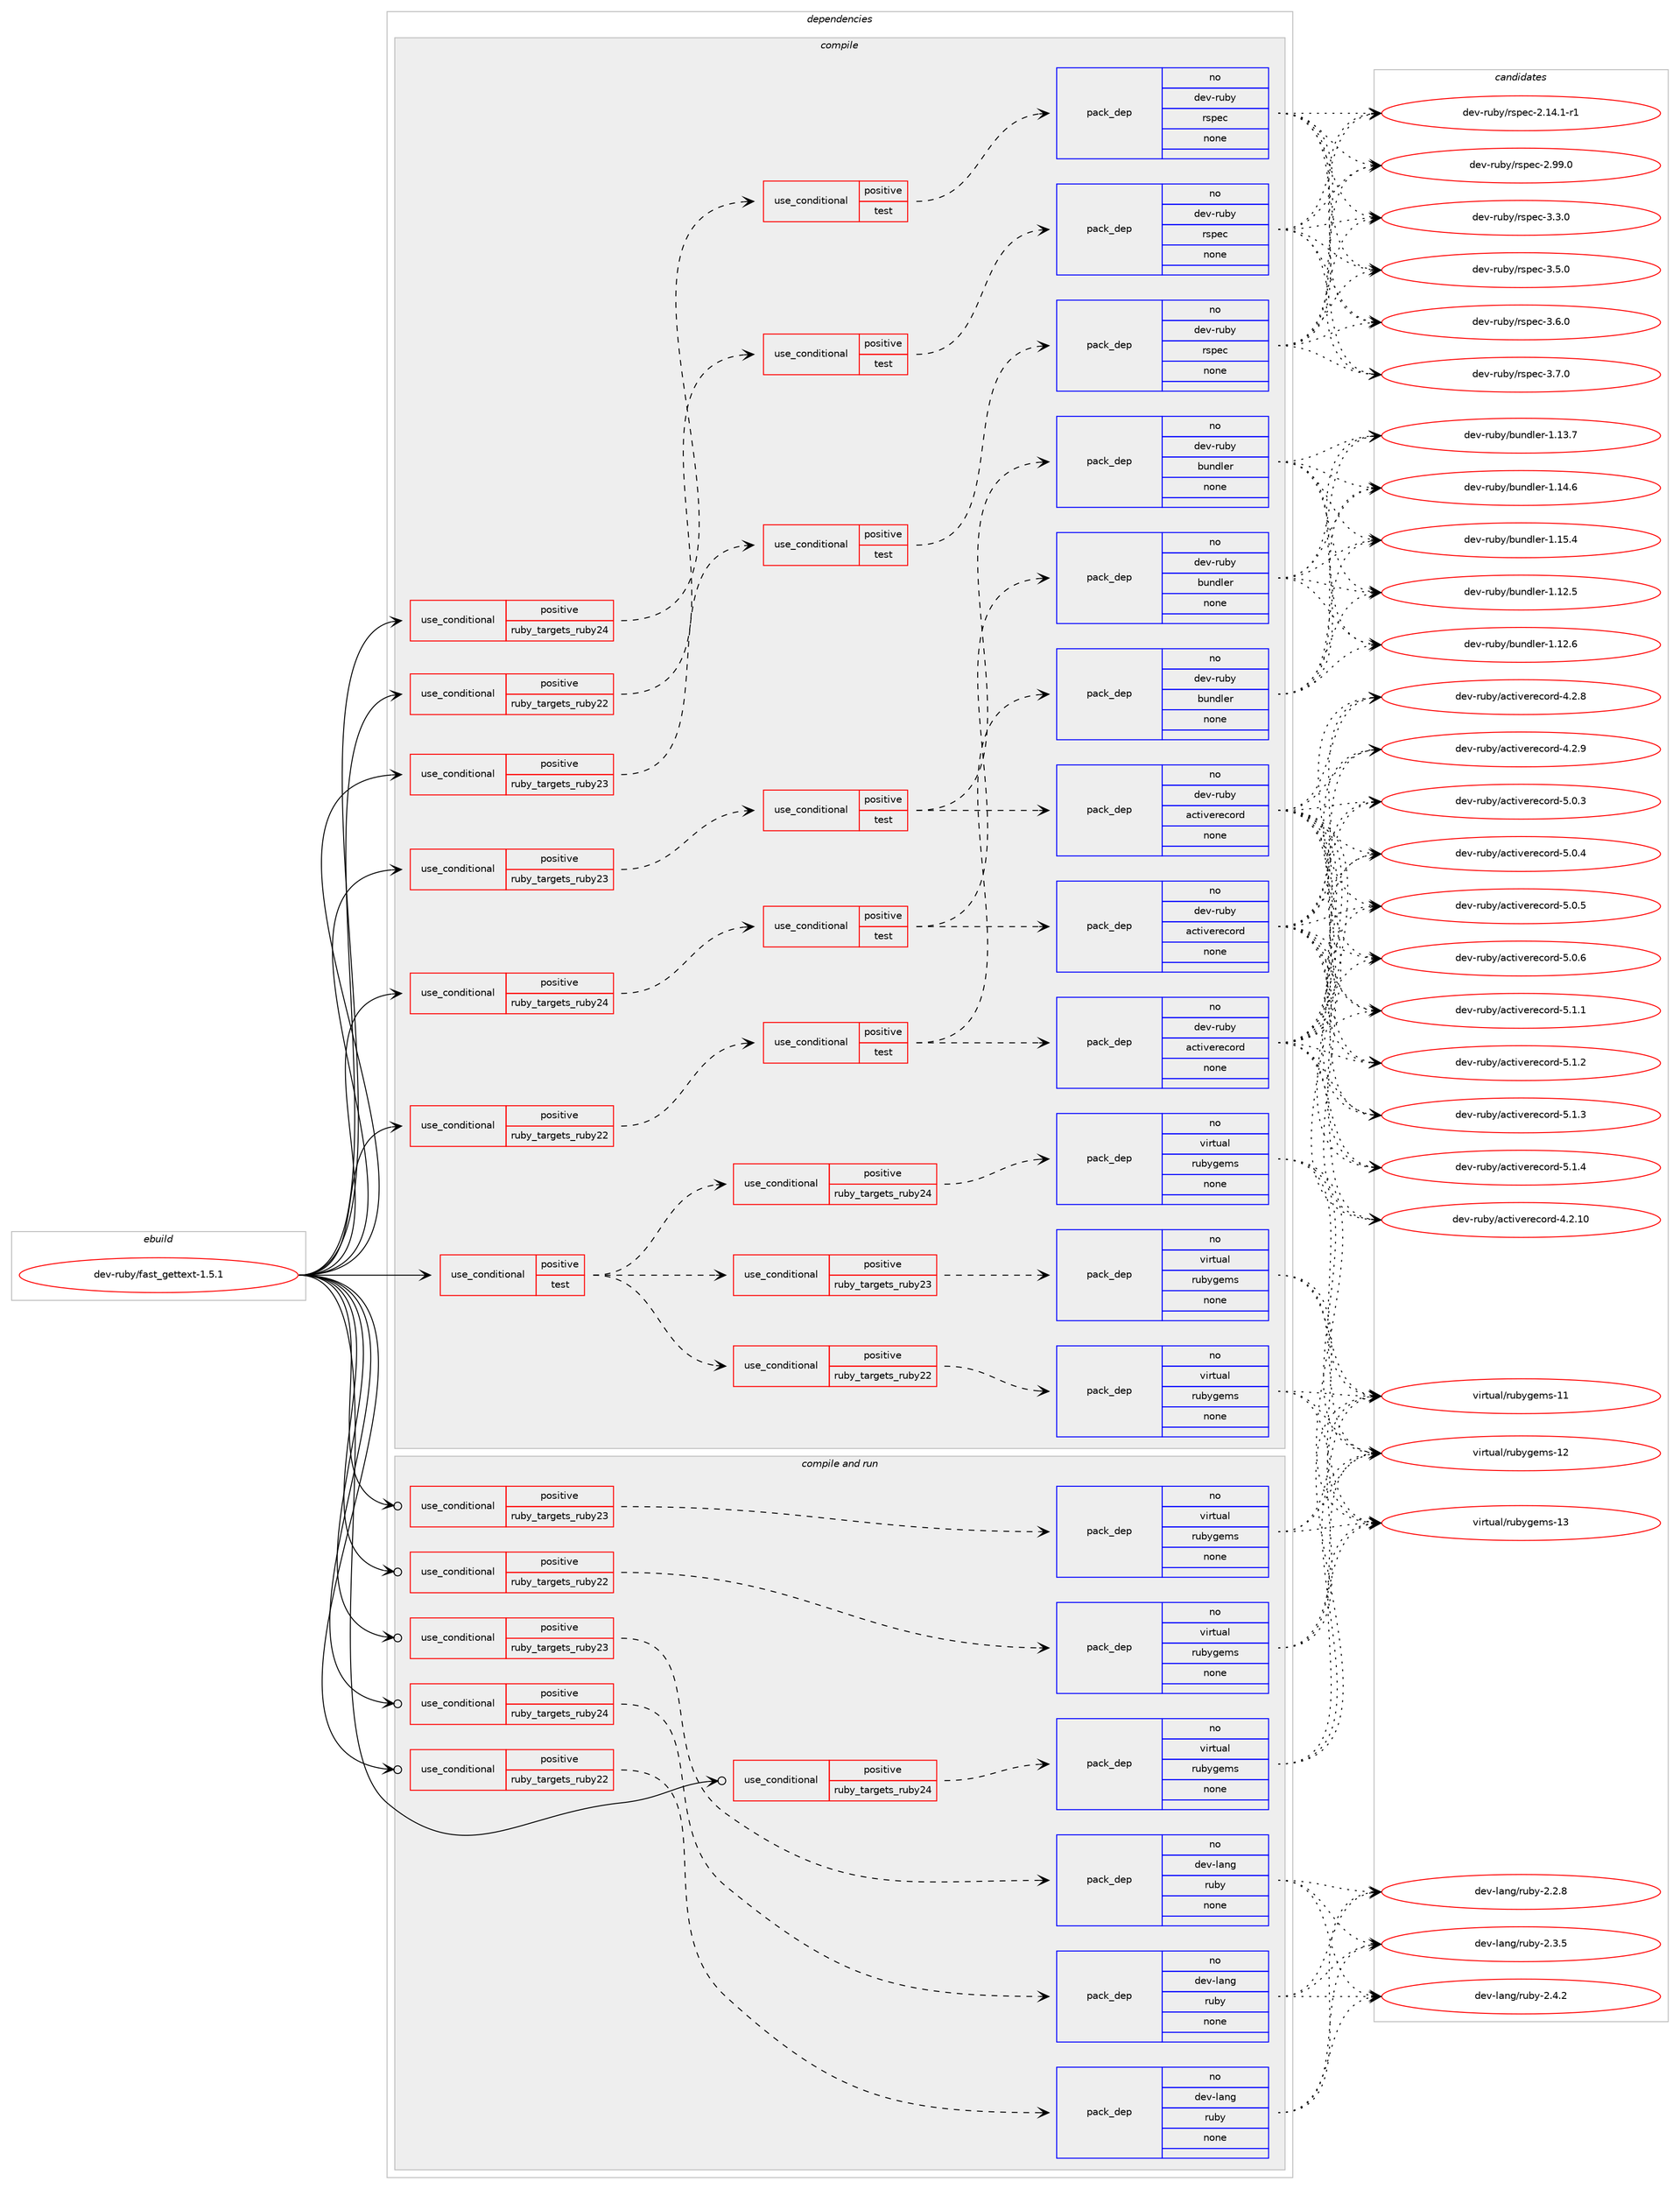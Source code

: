 digraph prolog {

# *************
# Graph options
# *************

newrank=true;
concentrate=true;
compound=true;
graph [rankdir=LR,fontname=Helvetica,fontsize=10,ranksep=1.5];#, ranksep=2.5, nodesep=0.2];
edge  [arrowhead=vee];
node  [fontname=Helvetica,fontsize=10];

# **********
# The ebuild
# **********

subgraph cluster_leftcol {
color=gray;
rank=same;
label=<<i>ebuild</i>>;
id [label="dev-ruby/fast_gettext-1.5.1", color=red, width=4, href="../dev-ruby/fast_gettext-1.5.1.svg"];
}

# ****************
# The dependencies
# ****************

subgraph cluster_midcol {
color=gray;
label=<<i>dependencies</i>>;
subgraph cluster_compile {
fillcolor="#eeeeee";
style=filled;
label=<<i>compile</i>>;
subgraph cond57090 {
dependency238818 [label=<<TABLE BORDER="0" CELLBORDER="1" CELLSPACING="0" CELLPADDING="4"><TR><TD ROWSPAN="3" CELLPADDING="10">use_conditional</TD></TR><TR><TD>positive</TD></TR><TR><TD>ruby_targets_ruby22</TD></TR></TABLE>>, shape=none, color=red];
subgraph cond57091 {
dependency238819 [label=<<TABLE BORDER="0" CELLBORDER="1" CELLSPACING="0" CELLPADDING="4"><TR><TD ROWSPAN="3" CELLPADDING="10">use_conditional</TD></TR><TR><TD>positive</TD></TR><TR><TD>test</TD></TR></TABLE>>, shape=none, color=red];
subgraph pack177651 {
dependency238820 [label=<<TABLE BORDER="0" CELLBORDER="1" CELLSPACING="0" CELLPADDING="4" WIDTH="220"><TR><TD ROWSPAN="6" CELLPADDING="30">pack_dep</TD></TR><TR><TD WIDTH="110">no</TD></TR><TR><TD>dev-ruby</TD></TR><TR><TD>activerecord</TD></TR><TR><TD>none</TD></TR><TR><TD></TD></TR></TABLE>>, shape=none, color=blue];
}
dependency238819:e -> dependency238820:w [weight=20,style="dashed",arrowhead="vee"];
subgraph pack177652 {
dependency238821 [label=<<TABLE BORDER="0" CELLBORDER="1" CELLSPACING="0" CELLPADDING="4" WIDTH="220"><TR><TD ROWSPAN="6" CELLPADDING="30">pack_dep</TD></TR><TR><TD WIDTH="110">no</TD></TR><TR><TD>dev-ruby</TD></TR><TR><TD>bundler</TD></TR><TR><TD>none</TD></TR><TR><TD></TD></TR></TABLE>>, shape=none, color=blue];
}
dependency238819:e -> dependency238821:w [weight=20,style="dashed",arrowhead="vee"];
}
dependency238818:e -> dependency238819:w [weight=20,style="dashed",arrowhead="vee"];
}
id:e -> dependency238818:w [weight=20,style="solid",arrowhead="vee"];
subgraph cond57092 {
dependency238822 [label=<<TABLE BORDER="0" CELLBORDER="1" CELLSPACING="0" CELLPADDING="4"><TR><TD ROWSPAN="3" CELLPADDING="10">use_conditional</TD></TR><TR><TD>positive</TD></TR><TR><TD>ruby_targets_ruby22</TD></TR></TABLE>>, shape=none, color=red];
subgraph cond57093 {
dependency238823 [label=<<TABLE BORDER="0" CELLBORDER="1" CELLSPACING="0" CELLPADDING="4"><TR><TD ROWSPAN="3" CELLPADDING="10">use_conditional</TD></TR><TR><TD>positive</TD></TR><TR><TD>test</TD></TR></TABLE>>, shape=none, color=red];
subgraph pack177653 {
dependency238824 [label=<<TABLE BORDER="0" CELLBORDER="1" CELLSPACING="0" CELLPADDING="4" WIDTH="220"><TR><TD ROWSPAN="6" CELLPADDING="30">pack_dep</TD></TR><TR><TD WIDTH="110">no</TD></TR><TR><TD>dev-ruby</TD></TR><TR><TD>rspec</TD></TR><TR><TD>none</TD></TR><TR><TD></TD></TR></TABLE>>, shape=none, color=blue];
}
dependency238823:e -> dependency238824:w [weight=20,style="dashed",arrowhead="vee"];
}
dependency238822:e -> dependency238823:w [weight=20,style="dashed",arrowhead="vee"];
}
id:e -> dependency238822:w [weight=20,style="solid",arrowhead="vee"];
subgraph cond57094 {
dependency238825 [label=<<TABLE BORDER="0" CELLBORDER="1" CELLSPACING="0" CELLPADDING="4"><TR><TD ROWSPAN="3" CELLPADDING="10">use_conditional</TD></TR><TR><TD>positive</TD></TR><TR><TD>ruby_targets_ruby23</TD></TR></TABLE>>, shape=none, color=red];
subgraph cond57095 {
dependency238826 [label=<<TABLE BORDER="0" CELLBORDER="1" CELLSPACING="0" CELLPADDING="4"><TR><TD ROWSPAN="3" CELLPADDING="10">use_conditional</TD></TR><TR><TD>positive</TD></TR><TR><TD>test</TD></TR></TABLE>>, shape=none, color=red];
subgraph pack177654 {
dependency238827 [label=<<TABLE BORDER="0" CELLBORDER="1" CELLSPACING="0" CELLPADDING="4" WIDTH="220"><TR><TD ROWSPAN="6" CELLPADDING="30">pack_dep</TD></TR><TR><TD WIDTH="110">no</TD></TR><TR><TD>dev-ruby</TD></TR><TR><TD>activerecord</TD></TR><TR><TD>none</TD></TR><TR><TD></TD></TR></TABLE>>, shape=none, color=blue];
}
dependency238826:e -> dependency238827:w [weight=20,style="dashed",arrowhead="vee"];
subgraph pack177655 {
dependency238828 [label=<<TABLE BORDER="0" CELLBORDER="1" CELLSPACING="0" CELLPADDING="4" WIDTH="220"><TR><TD ROWSPAN="6" CELLPADDING="30">pack_dep</TD></TR><TR><TD WIDTH="110">no</TD></TR><TR><TD>dev-ruby</TD></TR><TR><TD>bundler</TD></TR><TR><TD>none</TD></TR><TR><TD></TD></TR></TABLE>>, shape=none, color=blue];
}
dependency238826:e -> dependency238828:w [weight=20,style="dashed",arrowhead="vee"];
}
dependency238825:e -> dependency238826:w [weight=20,style="dashed",arrowhead="vee"];
}
id:e -> dependency238825:w [weight=20,style="solid",arrowhead="vee"];
subgraph cond57096 {
dependency238829 [label=<<TABLE BORDER="0" CELLBORDER="1" CELLSPACING="0" CELLPADDING="4"><TR><TD ROWSPAN="3" CELLPADDING="10">use_conditional</TD></TR><TR><TD>positive</TD></TR><TR><TD>ruby_targets_ruby23</TD></TR></TABLE>>, shape=none, color=red];
subgraph cond57097 {
dependency238830 [label=<<TABLE BORDER="0" CELLBORDER="1" CELLSPACING="0" CELLPADDING="4"><TR><TD ROWSPAN="3" CELLPADDING="10">use_conditional</TD></TR><TR><TD>positive</TD></TR><TR><TD>test</TD></TR></TABLE>>, shape=none, color=red];
subgraph pack177656 {
dependency238831 [label=<<TABLE BORDER="0" CELLBORDER="1" CELLSPACING="0" CELLPADDING="4" WIDTH="220"><TR><TD ROWSPAN="6" CELLPADDING="30">pack_dep</TD></TR><TR><TD WIDTH="110">no</TD></TR><TR><TD>dev-ruby</TD></TR><TR><TD>rspec</TD></TR><TR><TD>none</TD></TR><TR><TD></TD></TR></TABLE>>, shape=none, color=blue];
}
dependency238830:e -> dependency238831:w [weight=20,style="dashed",arrowhead="vee"];
}
dependency238829:e -> dependency238830:w [weight=20,style="dashed",arrowhead="vee"];
}
id:e -> dependency238829:w [weight=20,style="solid",arrowhead="vee"];
subgraph cond57098 {
dependency238832 [label=<<TABLE BORDER="0" CELLBORDER="1" CELLSPACING="0" CELLPADDING="4"><TR><TD ROWSPAN="3" CELLPADDING="10">use_conditional</TD></TR><TR><TD>positive</TD></TR><TR><TD>ruby_targets_ruby24</TD></TR></TABLE>>, shape=none, color=red];
subgraph cond57099 {
dependency238833 [label=<<TABLE BORDER="0" CELLBORDER="1" CELLSPACING="0" CELLPADDING="4"><TR><TD ROWSPAN="3" CELLPADDING="10">use_conditional</TD></TR><TR><TD>positive</TD></TR><TR><TD>test</TD></TR></TABLE>>, shape=none, color=red];
subgraph pack177657 {
dependency238834 [label=<<TABLE BORDER="0" CELLBORDER="1" CELLSPACING="0" CELLPADDING="4" WIDTH="220"><TR><TD ROWSPAN="6" CELLPADDING="30">pack_dep</TD></TR><TR><TD WIDTH="110">no</TD></TR><TR><TD>dev-ruby</TD></TR><TR><TD>activerecord</TD></TR><TR><TD>none</TD></TR><TR><TD></TD></TR></TABLE>>, shape=none, color=blue];
}
dependency238833:e -> dependency238834:w [weight=20,style="dashed",arrowhead="vee"];
subgraph pack177658 {
dependency238835 [label=<<TABLE BORDER="0" CELLBORDER="1" CELLSPACING="0" CELLPADDING="4" WIDTH="220"><TR><TD ROWSPAN="6" CELLPADDING="30">pack_dep</TD></TR><TR><TD WIDTH="110">no</TD></TR><TR><TD>dev-ruby</TD></TR><TR><TD>bundler</TD></TR><TR><TD>none</TD></TR><TR><TD></TD></TR></TABLE>>, shape=none, color=blue];
}
dependency238833:e -> dependency238835:w [weight=20,style="dashed",arrowhead="vee"];
}
dependency238832:e -> dependency238833:w [weight=20,style="dashed",arrowhead="vee"];
}
id:e -> dependency238832:w [weight=20,style="solid",arrowhead="vee"];
subgraph cond57100 {
dependency238836 [label=<<TABLE BORDER="0" CELLBORDER="1" CELLSPACING="0" CELLPADDING="4"><TR><TD ROWSPAN="3" CELLPADDING="10">use_conditional</TD></TR><TR><TD>positive</TD></TR><TR><TD>ruby_targets_ruby24</TD></TR></TABLE>>, shape=none, color=red];
subgraph cond57101 {
dependency238837 [label=<<TABLE BORDER="0" CELLBORDER="1" CELLSPACING="0" CELLPADDING="4"><TR><TD ROWSPAN="3" CELLPADDING="10">use_conditional</TD></TR><TR><TD>positive</TD></TR><TR><TD>test</TD></TR></TABLE>>, shape=none, color=red];
subgraph pack177659 {
dependency238838 [label=<<TABLE BORDER="0" CELLBORDER="1" CELLSPACING="0" CELLPADDING="4" WIDTH="220"><TR><TD ROWSPAN="6" CELLPADDING="30">pack_dep</TD></TR><TR><TD WIDTH="110">no</TD></TR><TR><TD>dev-ruby</TD></TR><TR><TD>rspec</TD></TR><TR><TD>none</TD></TR><TR><TD></TD></TR></TABLE>>, shape=none, color=blue];
}
dependency238837:e -> dependency238838:w [weight=20,style="dashed",arrowhead="vee"];
}
dependency238836:e -> dependency238837:w [weight=20,style="dashed",arrowhead="vee"];
}
id:e -> dependency238836:w [weight=20,style="solid",arrowhead="vee"];
subgraph cond57102 {
dependency238839 [label=<<TABLE BORDER="0" CELLBORDER="1" CELLSPACING="0" CELLPADDING="4"><TR><TD ROWSPAN="3" CELLPADDING="10">use_conditional</TD></TR><TR><TD>positive</TD></TR><TR><TD>test</TD></TR></TABLE>>, shape=none, color=red];
subgraph cond57103 {
dependency238840 [label=<<TABLE BORDER="0" CELLBORDER="1" CELLSPACING="0" CELLPADDING="4"><TR><TD ROWSPAN="3" CELLPADDING="10">use_conditional</TD></TR><TR><TD>positive</TD></TR><TR><TD>ruby_targets_ruby22</TD></TR></TABLE>>, shape=none, color=red];
subgraph pack177660 {
dependency238841 [label=<<TABLE BORDER="0" CELLBORDER="1" CELLSPACING="0" CELLPADDING="4" WIDTH="220"><TR><TD ROWSPAN="6" CELLPADDING="30">pack_dep</TD></TR><TR><TD WIDTH="110">no</TD></TR><TR><TD>virtual</TD></TR><TR><TD>rubygems</TD></TR><TR><TD>none</TD></TR><TR><TD></TD></TR></TABLE>>, shape=none, color=blue];
}
dependency238840:e -> dependency238841:w [weight=20,style="dashed",arrowhead="vee"];
}
dependency238839:e -> dependency238840:w [weight=20,style="dashed",arrowhead="vee"];
subgraph cond57104 {
dependency238842 [label=<<TABLE BORDER="0" CELLBORDER="1" CELLSPACING="0" CELLPADDING="4"><TR><TD ROWSPAN="3" CELLPADDING="10">use_conditional</TD></TR><TR><TD>positive</TD></TR><TR><TD>ruby_targets_ruby23</TD></TR></TABLE>>, shape=none, color=red];
subgraph pack177661 {
dependency238843 [label=<<TABLE BORDER="0" CELLBORDER="1" CELLSPACING="0" CELLPADDING="4" WIDTH="220"><TR><TD ROWSPAN="6" CELLPADDING="30">pack_dep</TD></TR><TR><TD WIDTH="110">no</TD></TR><TR><TD>virtual</TD></TR><TR><TD>rubygems</TD></TR><TR><TD>none</TD></TR><TR><TD></TD></TR></TABLE>>, shape=none, color=blue];
}
dependency238842:e -> dependency238843:w [weight=20,style="dashed",arrowhead="vee"];
}
dependency238839:e -> dependency238842:w [weight=20,style="dashed",arrowhead="vee"];
subgraph cond57105 {
dependency238844 [label=<<TABLE BORDER="0" CELLBORDER="1" CELLSPACING="0" CELLPADDING="4"><TR><TD ROWSPAN="3" CELLPADDING="10">use_conditional</TD></TR><TR><TD>positive</TD></TR><TR><TD>ruby_targets_ruby24</TD></TR></TABLE>>, shape=none, color=red];
subgraph pack177662 {
dependency238845 [label=<<TABLE BORDER="0" CELLBORDER="1" CELLSPACING="0" CELLPADDING="4" WIDTH="220"><TR><TD ROWSPAN="6" CELLPADDING="30">pack_dep</TD></TR><TR><TD WIDTH="110">no</TD></TR><TR><TD>virtual</TD></TR><TR><TD>rubygems</TD></TR><TR><TD>none</TD></TR><TR><TD></TD></TR></TABLE>>, shape=none, color=blue];
}
dependency238844:e -> dependency238845:w [weight=20,style="dashed",arrowhead="vee"];
}
dependency238839:e -> dependency238844:w [weight=20,style="dashed",arrowhead="vee"];
}
id:e -> dependency238839:w [weight=20,style="solid",arrowhead="vee"];
}
subgraph cluster_compileandrun {
fillcolor="#eeeeee";
style=filled;
label=<<i>compile and run</i>>;
subgraph cond57106 {
dependency238846 [label=<<TABLE BORDER="0" CELLBORDER="1" CELLSPACING="0" CELLPADDING="4"><TR><TD ROWSPAN="3" CELLPADDING="10">use_conditional</TD></TR><TR><TD>positive</TD></TR><TR><TD>ruby_targets_ruby22</TD></TR></TABLE>>, shape=none, color=red];
subgraph pack177663 {
dependency238847 [label=<<TABLE BORDER="0" CELLBORDER="1" CELLSPACING="0" CELLPADDING="4" WIDTH="220"><TR><TD ROWSPAN="6" CELLPADDING="30">pack_dep</TD></TR><TR><TD WIDTH="110">no</TD></TR><TR><TD>dev-lang</TD></TR><TR><TD>ruby</TD></TR><TR><TD>none</TD></TR><TR><TD></TD></TR></TABLE>>, shape=none, color=blue];
}
dependency238846:e -> dependency238847:w [weight=20,style="dashed",arrowhead="vee"];
}
id:e -> dependency238846:w [weight=20,style="solid",arrowhead="odotvee"];
subgraph cond57107 {
dependency238848 [label=<<TABLE BORDER="0" CELLBORDER="1" CELLSPACING="0" CELLPADDING="4"><TR><TD ROWSPAN="3" CELLPADDING="10">use_conditional</TD></TR><TR><TD>positive</TD></TR><TR><TD>ruby_targets_ruby22</TD></TR></TABLE>>, shape=none, color=red];
subgraph pack177664 {
dependency238849 [label=<<TABLE BORDER="0" CELLBORDER="1" CELLSPACING="0" CELLPADDING="4" WIDTH="220"><TR><TD ROWSPAN="6" CELLPADDING="30">pack_dep</TD></TR><TR><TD WIDTH="110">no</TD></TR><TR><TD>virtual</TD></TR><TR><TD>rubygems</TD></TR><TR><TD>none</TD></TR><TR><TD></TD></TR></TABLE>>, shape=none, color=blue];
}
dependency238848:e -> dependency238849:w [weight=20,style="dashed",arrowhead="vee"];
}
id:e -> dependency238848:w [weight=20,style="solid",arrowhead="odotvee"];
subgraph cond57108 {
dependency238850 [label=<<TABLE BORDER="0" CELLBORDER="1" CELLSPACING="0" CELLPADDING="4"><TR><TD ROWSPAN="3" CELLPADDING="10">use_conditional</TD></TR><TR><TD>positive</TD></TR><TR><TD>ruby_targets_ruby23</TD></TR></TABLE>>, shape=none, color=red];
subgraph pack177665 {
dependency238851 [label=<<TABLE BORDER="0" CELLBORDER="1" CELLSPACING="0" CELLPADDING="4" WIDTH="220"><TR><TD ROWSPAN="6" CELLPADDING="30">pack_dep</TD></TR><TR><TD WIDTH="110">no</TD></TR><TR><TD>dev-lang</TD></TR><TR><TD>ruby</TD></TR><TR><TD>none</TD></TR><TR><TD></TD></TR></TABLE>>, shape=none, color=blue];
}
dependency238850:e -> dependency238851:w [weight=20,style="dashed",arrowhead="vee"];
}
id:e -> dependency238850:w [weight=20,style="solid",arrowhead="odotvee"];
subgraph cond57109 {
dependency238852 [label=<<TABLE BORDER="0" CELLBORDER="1" CELLSPACING="0" CELLPADDING="4"><TR><TD ROWSPAN="3" CELLPADDING="10">use_conditional</TD></TR><TR><TD>positive</TD></TR><TR><TD>ruby_targets_ruby23</TD></TR></TABLE>>, shape=none, color=red];
subgraph pack177666 {
dependency238853 [label=<<TABLE BORDER="0" CELLBORDER="1" CELLSPACING="0" CELLPADDING="4" WIDTH="220"><TR><TD ROWSPAN="6" CELLPADDING="30">pack_dep</TD></TR><TR><TD WIDTH="110">no</TD></TR><TR><TD>virtual</TD></TR><TR><TD>rubygems</TD></TR><TR><TD>none</TD></TR><TR><TD></TD></TR></TABLE>>, shape=none, color=blue];
}
dependency238852:e -> dependency238853:w [weight=20,style="dashed",arrowhead="vee"];
}
id:e -> dependency238852:w [weight=20,style="solid",arrowhead="odotvee"];
subgraph cond57110 {
dependency238854 [label=<<TABLE BORDER="0" CELLBORDER="1" CELLSPACING="0" CELLPADDING="4"><TR><TD ROWSPAN="3" CELLPADDING="10">use_conditional</TD></TR><TR><TD>positive</TD></TR><TR><TD>ruby_targets_ruby24</TD></TR></TABLE>>, shape=none, color=red];
subgraph pack177667 {
dependency238855 [label=<<TABLE BORDER="0" CELLBORDER="1" CELLSPACING="0" CELLPADDING="4" WIDTH="220"><TR><TD ROWSPAN="6" CELLPADDING="30">pack_dep</TD></TR><TR><TD WIDTH="110">no</TD></TR><TR><TD>dev-lang</TD></TR><TR><TD>ruby</TD></TR><TR><TD>none</TD></TR><TR><TD></TD></TR></TABLE>>, shape=none, color=blue];
}
dependency238854:e -> dependency238855:w [weight=20,style="dashed",arrowhead="vee"];
}
id:e -> dependency238854:w [weight=20,style="solid",arrowhead="odotvee"];
subgraph cond57111 {
dependency238856 [label=<<TABLE BORDER="0" CELLBORDER="1" CELLSPACING="0" CELLPADDING="4"><TR><TD ROWSPAN="3" CELLPADDING="10">use_conditional</TD></TR><TR><TD>positive</TD></TR><TR><TD>ruby_targets_ruby24</TD></TR></TABLE>>, shape=none, color=red];
subgraph pack177668 {
dependency238857 [label=<<TABLE BORDER="0" CELLBORDER="1" CELLSPACING="0" CELLPADDING="4" WIDTH="220"><TR><TD ROWSPAN="6" CELLPADDING="30">pack_dep</TD></TR><TR><TD WIDTH="110">no</TD></TR><TR><TD>virtual</TD></TR><TR><TD>rubygems</TD></TR><TR><TD>none</TD></TR><TR><TD></TD></TR></TABLE>>, shape=none, color=blue];
}
dependency238856:e -> dependency238857:w [weight=20,style="dashed",arrowhead="vee"];
}
id:e -> dependency238856:w [weight=20,style="solid",arrowhead="odotvee"];
}
subgraph cluster_run {
fillcolor="#eeeeee";
style=filled;
label=<<i>run</i>>;
}
}

# **************
# The candidates
# **************

subgraph cluster_choices {
rank=same;
color=gray;
label=<<i>candidates</i>>;

subgraph choice177651 {
color=black;
nodesep=1;
choice10010111845114117981214797991161051181011141019911111410045524650464948 [label="dev-ruby/activerecord-4.2.10", color=red, width=4,href="../dev-ruby/activerecord-4.2.10.svg"];
choice100101118451141179812147979911610511810111410199111114100455246504656 [label="dev-ruby/activerecord-4.2.8", color=red, width=4,href="../dev-ruby/activerecord-4.2.8.svg"];
choice100101118451141179812147979911610511810111410199111114100455246504657 [label="dev-ruby/activerecord-4.2.9", color=red, width=4,href="../dev-ruby/activerecord-4.2.9.svg"];
choice100101118451141179812147979911610511810111410199111114100455346484651 [label="dev-ruby/activerecord-5.0.3", color=red, width=4,href="../dev-ruby/activerecord-5.0.3.svg"];
choice100101118451141179812147979911610511810111410199111114100455346484652 [label="dev-ruby/activerecord-5.0.4", color=red, width=4,href="../dev-ruby/activerecord-5.0.4.svg"];
choice100101118451141179812147979911610511810111410199111114100455346484653 [label="dev-ruby/activerecord-5.0.5", color=red, width=4,href="../dev-ruby/activerecord-5.0.5.svg"];
choice100101118451141179812147979911610511810111410199111114100455346484654 [label="dev-ruby/activerecord-5.0.6", color=red, width=4,href="../dev-ruby/activerecord-5.0.6.svg"];
choice100101118451141179812147979911610511810111410199111114100455346494649 [label="dev-ruby/activerecord-5.1.1", color=red, width=4,href="../dev-ruby/activerecord-5.1.1.svg"];
choice100101118451141179812147979911610511810111410199111114100455346494650 [label="dev-ruby/activerecord-5.1.2", color=red, width=4,href="../dev-ruby/activerecord-5.1.2.svg"];
choice100101118451141179812147979911610511810111410199111114100455346494651 [label="dev-ruby/activerecord-5.1.3", color=red, width=4,href="../dev-ruby/activerecord-5.1.3.svg"];
choice100101118451141179812147979911610511810111410199111114100455346494652 [label="dev-ruby/activerecord-5.1.4", color=red, width=4,href="../dev-ruby/activerecord-5.1.4.svg"];
dependency238820:e -> choice10010111845114117981214797991161051181011141019911111410045524650464948:w [style=dotted,weight="100"];
dependency238820:e -> choice100101118451141179812147979911610511810111410199111114100455246504656:w [style=dotted,weight="100"];
dependency238820:e -> choice100101118451141179812147979911610511810111410199111114100455246504657:w [style=dotted,weight="100"];
dependency238820:e -> choice100101118451141179812147979911610511810111410199111114100455346484651:w [style=dotted,weight="100"];
dependency238820:e -> choice100101118451141179812147979911610511810111410199111114100455346484652:w [style=dotted,weight="100"];
dependency238820:e -> choice100101118451141179812147979911610511810111410199111114100455346484653:w [style=dotted,weight="100"];
dependency238820:e -> choice100101118451141179812147979911610511810111410199111114100455346484654:w [style=dotted,weight="100"];
dependency238820:e -> choice100101118451141179812147979911610511810111410199111114100455346494649:w [style=dotted,weight="100"];
dependency238820:e -> choice100101118451141179812147979911610511810111410199111114100455346494650:w [style=dotted,weight="100"];
dependency238820:e -> choice100101118451141179812147979911610511810111410199111114100455346494651:w [style=dotted,weight="100"];
dependency238820:e -> choice100101118451141179812147979911610511810111410199111114100455346494652:w [style=dotted,weight="100"];
}
subgraph choice177652 {
color=black;
nodesep=1;
choice1001011184511411798121479811711010010810111445494649504653 [label="dev-ruby/bundler-1.12.5", color=red, width=4,href="../dev-ruby/bundler-1.12.5.svg"];
choice1001011184511411798121479811711010010810111445494649504654 [label="dev-ruby/bundler-1.12.6", color=red, width=4,href="../dev-ruby/bundler-1.12.6.svg"];
choice1001011184511411798121479811711010010810111445494649514655 [label="dev-ruby/bundler-1.13.7", color=red, width=4,href="../dev-ruby/bundler-1.13.7.svg"];
choice1001011184511411798121479811711010010810111445494649524654 [label="dev-ruby/bundler-1.14.6", color=red, width=4,href="../dev-ruby/bundler-1.14.6.svg"];
choice1001011184511411798121479811711010010810111445494649534652 [label="dev-ruby/bundler-1.15.4", color=red, width=4,href="../dev-ruby/bundler-1.15.4.svg"];
dependency238821:e -> choice1001011184511411798121479811711010010810111445494649504653:w [style=dotted,weight="100"];
dependency238821:e -> choice1001011184511411798121479811711010010810111445494649504654:w [style=dotted,weight="100"];
dependency238821:e -> choice1001011184511411798121479811711010010810111445494649514655:w [style=dotted,weight="100"];
dependency238821:e -> choice1001011184511411798121479811711010010810111445494649524654:w [style=dotted,weight="100"];
dependency238821:e -> choice1001011184511411798121479811711010010810111445494649534652:w [style=dotted,weight="100"];
}
subgraph choice177653 {
color=black;
nodesep=1;
choice10010111845114117981214711411511210199455046495246494511449 [label="dev-ruby/rspec-2.14.1-r1", color=red, width=4,href="../dev-ruby/rspec-2.14.1-r1.svg"];
choice1001011184511411798121471141151121019945504657574648 [label="dev-ruby/rspec-2.99.0", color=red, width=4,href="../dev-ruby/rspec-2.99.0.svg"];
choice10010111845114117981214711411511210199455146514648 [label="dev-ruby/rspec-3.3.0", color=red, width=4,href="../dev-ruby/rspec-3.3.0.svg"];
choice10010111845114117981214711411511210199455146534648 [label="dev-ruby/rspec-3.5.0", color=red, width=4,href="../dev-ruby/rspec-3.5.0.svg"];
choice10010111845114117981214711411511210199455146544648 [label="dev-ruby/rspec-3.6.0", color=red, width=4,href="../dev-ruby/rspec-3.6.0.svg"];
choice10010111845114117981214711411511210199455146554648 [label="dev-ruby/rspec-3.7.0", color=red, width=4,href="../dev-ruby/rspec-3.7.0.svg"];
dependency238824:e -> choice10010111845114117981214711411511210199455046495246494511449:w [style=dotted,weight="100"];
dependency238824:e -> choice1001011184511411798121471141151121019945504657574648:w [style=dotted,weight="100"];
dependency238824:e -> choice10010111845114117981214711411511210199455146514648:w [style=dotted,weight="100"];
dependency238824:e -> choice10010111845114117981214711411511210199455146534648:w [style=dotted,weight="100"];
dependency238824:e -> choice10010111845114117981214711411511210199455146544648:w [style=dotted,weight="100"];
dependency238824:e -> choice10010111845114117981214711411511210199455146554648:w [style=dotted,weight="100"];
}
subgraph choice177654 {
color=black;
nodesep=1;
choice10010111845114117981214797991161051181011141019911111410045524650464948 [label="dev-ruby/activerecord-4.2.10", color=red, width=4,href="../dev-ruby/activerecord-4.2.10.svg"];
choice100101118451141179812147979911610511810111410199111114100455246504656 [label="dev-ruby/activerecord-4.2.8", color=red, width=4,href="../dev-ruby/activerecord-4.2.8.svg"];
choice100101118451141179812147979911610511810111410199111114100455246504657 [label="dev-ruby/activerecord-4.2.9", color=red, width=4,href="../dev-ruby/activerecord-4.2.9.svg"];
choice100101118451141179812147979911610511810111410199111114100455346484651 [label="dev-ruby/activerecord-5.0.3", color=red, width=4,href="../dev-ruby/activerecord-5.0.3.svg"];
choice100101118451141179812147979911610511810111410199111114100455346484652 [label="dev-ruby/activerecord-5.0.4", color=red, width=4,href="../dev-ruby/activerecord-5.0.4.svg"];
choice100101118451141179812147979911610511810111410199111114100455346484653 [label="dev-ruby/activerecord-5.0.5", color=red, width=4,href="../dev-ruby/activerecord-5.0.5.svg"];
choice100101118451141179812147979911610511810111410199111114100455346484654 [label="dev-ruby/activerecord-5.0.6", color=red, width=4,href="../dev-ruby/activerecord-5.0.6.svg"];
choice100101118451141179812147979911610511810111410199111114100455346494649 [label="dev-ruby/activerecord-5.1.1", color=red, width=4,href="../dev-ruby/activerecord-5.1.1.svg"];
choice100101118451141179812147979911610511810111410199111114100455346494650 [label="dev-ruby/activerecord-5.1.2", color=red, width=4,href="../dev-ruby/activerecord-5.1.2.svg"];
choice100101118451141179812147979911610511810111410199111114100455346494651 [label="dev-ruby/activerecord-5.1.3", color=red, width=4,href="../dev-ruby/activerecord-5.1.3.svg"];
choice100101118451141179812147979911610511810111410199111114100455346494652 [label="dev-ruby/activerecord-5.1.4", color=red, width=4,href="../dev-ruby/activerecord-5.1.4.svg"];
dependency238827:e -> choice10010111845114117981214797991161051181011141019911111410045524650464948:w [style=dotted,weight="100"];
dependency238827:e -> choice100101118451141179812147979911610511810111410199111114100455246504656:w [style=dotted,weight="100"];
dependency238827:e -> choice100101118451141179812147979911610511810111410199111114100455246504657:w [style=dotted,weight="100"];
dependency238827:e -> choice100101118451141179812147979911610511810111410199111114100455346484651:w [style=dotted,weight="100"];
dependency238827:e -> choice100101118451141179812147979911610511810111410199111114100455346484652:w [style=dotted,weight="100"];
dependency238827:e -> choice100101118451141179812147979911610511810111410199111114100455346484653:w [style=dotted,weight="100"];
dependency238827:e -> choice100101118451141179812147979911610511810111410199111114100455346484654:w [style=dotted,weight="100"];
dependency238827:e -> choice100101118451141179812147979911610511810111410199111114100455346494649:w [style=dotted,weight="100"];
dependency238827:e -> choice100101118451141179812147979911610511810111410199111114100455346494650:w [style=dotted,weight="100"];
dependency238827:e -> choice100101118451141179812147979911610511810111410199111114100455346494651:w [style=dotted,weight="100"];
dependency238827:e -> choice100101118451141179812147979911610511810111410199111114100455346494652:w [style=dotted,weight="100"];
}
subgraph choice177655 {
color=black;
nodesep=1;
choice1001011184511411798121479811711010010810111445494649504653 [label="dev-ruby/bundler-1.12.5", color=red, width=4,href="../dev-ruby/bundler-1.12.5.svg"];
choice1001011184511411798121479811711010010810111445494649504654 [label="dev-ruby/bundler-1.12.6", color=red, width=4,href="../dev-ruby/bundler-1.12.6.svg"];
choice1001011184511411798121479811711010010810111445494649514655 [label="dev-ruby/bundler-1.13.7", color=red, width=4,href="../dev-ruby/bundler-1.13.7.svg"];
choice1001011184511411798121479811711010010810111445494649524654 [label="dev-ruby/bundler-1.14.6", color=red, width=4,href="../dev-ruby/bundler-1.14.6.svg"];
choice1001011184511411798121479811711010010810111445494649534652 [label="dev-ruby/bundler-1.15.4", color=red, width=4,href="../dev-ruby/bundler-1.15.4.svg"];
dependency238828:e -> choice1001011184511411798121479811711010010810111445494649504653:w [style=dotted,weight="100"];
dependency238828:e -> choice1001011184511411798121479811711010010810111445494649504654:w [style=dotted,weight="100"];
dependency238828:e -> choice1001011184511411798121479811711010010810111445494649514655:w [style=dotted,weight="100"];
dependency238828:e -> choice1001011184511411798121479811711010010810111445494649524654:w [style=dotted,weight="100"];
dependency238828:e -> choice1001011184511411798121479811711010010810111445494649534652:w [style=dotted,weight="100"];
}
subgraph choice177656 {
color=black;
nodesep=1;
choice10010111845114117981214711411511210199455046495246494511449 [label="dev-ruby/rspec-2.14.1-r1", color=red, width=4,href="../dev-ruby/rspec-2.14.1-r1.svg"];
choice1001011184511411798121471141151121019945504657574648 [label="dev-ruby/rspec-2.99.0", color=red, width=4,href="../dev-ruby/rspec-2.99.0.svg"];
choice10010111845114117981214711411511210199455146514648 [label="dev-ruby/rspec-3.3.0", color=red, width=4,href="../dev-ruby/rspec-3.3.0.svg"];
choice10010111845114117981214711411511210199455146534648 [label="dev-ruby/rspec-3.5.0", color=red, width=4,href="../dev-ruby/rspec-3.5.0.svg"];
choice10010111845114117981214711411511210199455146544648 [label="dev-ruby/rspec-3.6.0", color=red, width=4,href="../dev-ruby/rspec-3.6.0.svg"];
choice10010111845114117981214711411511210199455146554648 [label="dev-ruby/rspec-3.7.0", color=red, width=4,href="../dev-ruby/rspec-3.7.0.svg"];
dependency238831:e -> choice10010111845114117981214711411511210199455046495246494511449:w [style=dotted,weight="100"];
dependency238831:e -> choice1001011184511411798121471141151121019945504657574648:w [style=dotted,weight="100"];
dependency238831:e -> choice10010111845114117981214711411511210199455146514648:w [style=dotted,weight="100"];
dependency238831:e -> choice10010111845114117981214711411511210199455146534648:w [style=dotted,weight="100"];
dependency238831:e -> choice10010111845114117981214711411511210199455146544648:w [style=dotted,weight="100"];
dependency238831:e -> choice10010111845114117981214711411511210199455146554648:w [style=dotted,weight="100"];
}
subgraph choice177657 {
color=black;
nodesep=1;
choice10010111845114117981214797991161051181011141019911111410045524650464948 [label="dev-ruby/activerecord-4.2.10", color=red, width=4,href="../dev-ruby/activerecord-4.2.10.svg"];
choice100101118451141179812147979911610511810111410199111114100455246504656 [label="dev-ruby/activerecord-4.2.8", color=red, width=4,href="../dev-ruby/activerecord-4.2.8.svg"];
choice100101118451141179812147979911610511810111410199111114100455246504657 [label="dev-ruby/activerecord-4.2.9", color=red, width=4,href="../dev-ruby/activerecord-4.2.9.svg"];
choice100101118451141179812147979911610511810111410199111114100455346484651 [label="dev-ruby/activerecord-5.0.3", color=red, width=4,href="../dev-ruby/activerecord-5.0.3.svg"];
choice100101118451141179812147979911610511810111410199111114100455346484652 [label="dev-ruby/activerecord-5.0.4", color=red, width=4,href="../dev-ruby/activerecord-5.0.4.svg"];
choice100101118451141179812147979911610511810111410199111114100455346484653 [label="dev-ruby/activerecord-5.0.5", color=red, width=4,href="../dev-ruby/activerecord-5.0.5.svg"];
choice100101118451141179812147979911610511810111410199111114100455346484654 [label="dev-ruby/activerecord-5.0.6", color=red, width=4,href="../dev-ruby/activerecord-5.0.6.svg"];
choice100101118451141179812147979911610511810111410199111114100455346494649 [label="dev-ruby/activerecord-5.1.1", color=red, width=4,href="../dev-ruby/activerecord-5.1.1.svg"];
choice100101118451141179812147979911610511810111410199111114100455346494650 [label="dev-ruby/activerecord-5.1.2", color=red, width=4,href="../dev-ruby/activerecord-5.1.2.svg"];
choice100101118451141179812147979911610511810111410199111114100455346494651 [label="dev-ruby/activerecord-5.1.3", color=red, width=4,href="../dev-ruby/activerecord-5.1.3.svg"];
choice100101118451141179812147979911610511810111410199111114100455346494652 [label="dev-ruby/activerecord-5.1.4", color=red, width=4,href="../dev-ruby/activerecord-5.1.4.svg"];
dependency238834:e -> choice10010111845114117981214797991161051181011141019911111410045524650464948:w [style=dotted,weight="100"];
dependency238834:e -> choice100101118451141179812147979911610511810111410199111114100455246504656:w [style=dotted,weight="100"];
dependency238834:e -> choice100101118451141179812147979911610511810111410199111114100455246504657:w [style=dotted,weight="100"];
dependency238834:e -> choice100101118451141179812147979911610511810111410199111114100455346484651:w [style=dotted,weight="100"];
dependency238834:e -> choice100101118451141179812147979911610511810111410199111114100455346484652:w [style=dotted,weight="100"];
dependency238834:e -> choice100101118451141179812147979911610511810111410199111114100455346484653:w [style=dotted,weight="100"];
dependency238834:e -> choice100101118451141179812147979911610511810111410199111114100455346484654:w [style=dotted,weight="100"];
dependency238834:e -> choice100101118451141179812147979911610511810111410199111114100455346494649:w [style=dotted,weight="100"];
dependency238834:e -> choice100101118451141179812147979911610511810111410199111114100455346494650:w [style=dotted,weight="100"];
dependency238834:e -> choice100101118451141179812147979911610511810111410199111114100455346494651:w [style=dotted,weight="100"];
dependency238834:e -> choice100101118451141179812147979911610511810111410199111114100455346494652:w [style=dotted,weight="100"];
}
subgraph choice177658 {
color=black;
nodesep=1;
choice1001011184511411798121479811711010010810111445494649504653 [label="dev-ruby/bundler-1.12.5", color=red, width=4,href="../dev-ruby/bundler-1.12.5.svg"];
choice1001011184511411798121479811711010010810111445494649504654 [label="dev-ruby/bundler-1.12.6", color=red, width=4,href="../dev-ruby/bundler-1.12.6.svg"];
choice1001011184511411798121479811711010010810111445494649514655 [label="dev-ruby/bundler-1.13.7", color=red, width=4,href="../dev-ruby/bundler-1.13.7.svg"];
choice1001011184511411798121479811711010010810111445494649524654 [label="dev-ruby/bundler-1.14.6", color=red, width=4,href="../dev-ruby/bundler-1.14.6.svg"];
choice1001011184511411798121479811711010010810111445494649534652 [label="dev-ruby/bundler-1.15.4", color=red, width=4,href="../dev-ruby/bundler-1.15.4.svg"];
dependency238835:e -> choice1001011184511411798121479811711010010810111445494649504653:w [style=dotted,weight="100"];
dependency238835:e -> choice1001011184511411798121479811711010010810111445494649504654:w [style=dotted,weight="100"];
dependency238835:e -> choice1001011184511411798121479811711010010810111445494649514655:w [style=dotted,weight="100"];
dependency238835:e -> choice1001011184511411798121479811711010010810111445494649524654:w [style=dotted,weight="100"];
dependency238835:e -> choice1001011184511411798121479811711010010810111445494649534652:w [style=dotted,weight="100"];
}
subgraph choice177659 {
color=black;
nodesep=1;
choice10010111845114117981214711411511210199455046495246494511449 [label="dev-ruby/rspec-2.14.1-r1", color=red, width=4,href="../dev-ruby/rspec-2.14.1-r1.svg"];
choice1001011184511411798121471141151121019945504657574648 [label="dev-ruby/rspec-2.99.0", color=red, width=4,href="../dev-ruby/rspec-2.99.0.svg"];
choice10010111845114117981214711411511210199455146514648 [label="dev-ruby/rspec-3.3.0", color=red, width=4,href="../dev-ruby/rspec-3.3.0.svg"];
choice10010111845114117981214711411511210199455146534648 [label="dev-ruby/rspec-3.5.0", color=red, width=4,href="../dev-ruby/rspec-3.5.0.svg"];
choice10010111845114117981214711411511210199455146544648 [label="dev-ruby/rspec-3.6.0", color=red, width=4,href="../dev-ruby/rspec-3.6.0.svg"];
choice10010111845114117981214711411511210199455146554648 [label="dev-ruby/rspec-3.7.0", color=red, width=4,href="../dev-ruby/rspec-3.7.0.svg"];
dependency238838:e -> choice10010111845114117981214711411511210199455046495246494511449:w [style=dotted,weight="100"];
dependency238838:e -> choice1001011184511411798121471141151121019945504657574648:w [style=dotted,weight="100"];
dependency238838:e -> choice10010111845114117981214711411511210199455146514648:w [style=dotted,weight="100"];
dependency238838:e -> choice10010111845114117981214711411511210199455146534648:w [style=dotted,weight="100"];
dependency238838:e -> choice10010111845114117981214711411511210199455146544648:w [style=dotted,weight="100"];
dependency238838:e -> choice10010111845114117981214711411511210199455146554648:w [style=dotted,weight="100"];
}
subgraph choice177660 {
color=black;
nodesep=1;
choice118105114116117971084711411798121103101109115454949 [label="virtual/rubygems-11", color=red, width=4,href="../virtual/rubygems-11.svg"];
choice118105114116117971084711411798121103101109115454950 [label="virtual/rubygems-12", color=red, width=4,href="../virtual/rubygems-12.svg"];
choice118105114116117971084711411798121103101109115454951 [label="virtual/rubygems-13", color=red, width=4,href="../virtual/rubygems-13.svg"];
dependency238841:e -> choice118105114116117971084711411798121103101109115454949:w [style=dotted,weight="100"];
dependency238841:e -> choice118105114116117971084711411798121103101109115454950:w [style=dotted,weight="100"];
dependency238841:e -> choice118105114116117971084711411798121103101109115454951:w [style=dotted,weight="100"];
}
subgraph choice177661 {
color=black;
nodesep=1;
choice118105114116117971084711411798121103101109115454949 [label="virtual/rubygems-11", color=red, width=4,href="../virtual/rubygems-11.svg"];
choice118105114116117971084711411798121103101109115454950 [label="virtual/rubygems-12", color=red, width=4,href="../virtual/rubygems-12.svg"];
choice118105114116117971084711411798121103101109115454951 [label="virtual/rubygems-13", color=red, width=4,href="../virtual/rubygems-13.svg"];
dependency238843:e -> choice118105114116117971084711411798121103101109115454949:w [style=dotted,weight="100"];
dependency238843:e -> choice118105114116117971084711411798121103101109115454950:w [style=dotted,weight="100"];
dependency238843:e -> choice118105114116117971084711411798121103101109115454951:w [style=dotted,weight="100"];
}
subgraph choice177662 {
color=black;
nodesep=1;
choice118105114116117971084711411798121103101109115454949 [label="virtual/rubygems-11", color=red, width=4,href="../virtual/rubygems-11.svg"];
choice118105114116117971084711411798121103101109115454950 [label="virtual/rubygems-12", color=red, width=4,href="../virtual/rubygems-12.svg"];
choice118105114116117971084711411798121103101109115454951 [label="virtual/rubygems-13", color=red, width=4,href="../virtual/rubygems-13.svg"];
dependency238845:e -> choice118105114116117971084711411798121103101109115454949:w [style=dotted,weight="100"];
dependency238845:e -> choice118105114116117971084711411798121103101109115454950:w [style=dotted,weight="100"];
dependency238845:e -> choice118105114116117971084711411798121103101109115454951:w [style=dotted,weight="100"];
}
subgraph choice177663 {
color=black;
nodesep=1;
choice10010111845108971101034711411798121455046504656 [label="dev-lang/ruby-2.2.8", color=red, width=4,href="../dev-lang/ruby-2.2.8.svg"];
choice10010111845108971101034711411798121455046514653 [label="dev-lang/ruby-2.3.5", color=red, width=4,href="../dev-lang/ruby-2.3.5.svg"];
choice10010111845108971101034711411798121455046524650 [label="dev-lang/ruby-2.4.2", color=red, width=4,href="../dev-lang/ruby-2.4.2.svg"];
dependency238847:e -> choice10010111845108971101034711411798121455046504656:w [style=dotted,weight="100"];
dependency238847:e -> choice10010111845108971101034711411798121455046514653:w [style=dotted,weight="100"];
dependency238847:e -> choice10010111845108971101034711411798121455046524650:w [style=dotted,weight="100"];
}
subgraph choice177664 {
color=black;
nodesep=1;
choice118105114116117971084711411798121103101109115454949 [label="virtual/rubygems-11", color=red, width=4,href="../virtual/rubygems-11.svg"];
choice118105114116117971084711411798121103101109115454950 [label="virtual/rubygems-12", color=red, width=4,href="../virtual/rubygems-12.svg"];
choice118105114116117971084711411798121103101109115454951 [label="virtual/rubygems-13", color=red, width=4,href="../virtual/rubygems-13.svg"];
dependency238849:e -> choice118105114116117971084711411798121103101109115454949:w [style=dotted,weight="100"];
dependency238849:e -> choice118105114116117971084711411798121103101109115454950:w [style=dotted,weight="100"];
dependency238849:e -> choice118105114116117971084711411798121103101109115454951:w [style=dotted,weight="100"];
}
subgraph choice177665 {
color=black;
nodesep=1;
choice10010111845108971101034711411798121455046504656 [label="dev-lang/ruby-2.2.8", color=red, width=4,href="../dev-lang/ruby-2.2.8.svg"];
choice10010111845108971101034711411798121455046514653 [label="dev-lang/ruby-2.3.5", color=red, width=4,href="../dev-lang/ruby-2.3.5.svg"];
choice10010111845108971101034711411798121455046524650 [label="dev-lang/ruby-2.4.2", color=red, width=4,href="../dev-lang/ruby-2.4.2.svg"];
dependency238851:e -> choice10010111845108971101034711411798121455046504656:w [style=dotted,weight="100"];
dependency238851:e -> choice10010111845108971101034711411798121455046514653:w [style=dotted,weight="100"];
dependency238851:e -> choice10010111845108971101034711411798121455046524650:w [style=dotted,weight="100"];
}
subgraph choice177666 {
color=black;
nodesep=1;
choice118105114116117971084711411798121103101109115454949 [label="virtual/rubygems-11", color=red, width=4,href="../virtual/rubygems-11.svg"];
choice118105114116117971084711411798121103101109115454950 [label="virtual/rubygems-12", color=red, width=4,href="../virtual/rubygems-12.svg"];
choice118105114116117971084711411798121103101109115454951 [label="virtual/rubygems-13", color=red, width=4,href="../virtual/rubygems-13.svg"];
dependency238853:e -> choice118105114116117971084711411798121103101109115454949:w [style=dotted,weight="100"];
dependency238853:e -> choice118105114116117971084711411798121103101109115454950:w [style=dotted,weight="100"];
dependency238853:e -> choice118105114116117971084711411798121103101109115454951:w [style=dotted,weight="100"];
}
subgraph choice177667 {
color=black;
nodesep=1;
choice10010111845108971101034711411798121455046504656 [label="dev-lang/ruby-2.2.8", color=red, width=4,href="../dev-lang/ruby-2.2.8.svg"];
choice10010111845108971101034711411798121455046514653 [label="dev-lang/ruby-2.3.5", color=red, width=4,href="../dev-lang/ruby-2.3.5.svg"];
choice10010111845108971101034711411798121455046524650 [label="dev-lang/ruby-2.4.2", color=red, width=4,href="../dev-lang/ruby-2.4.2.svg"];
dependency238855:e -> choice10010111845108971101034711411798121455046504656:w [style=dotted,weight="100"];
dependency238855:e -> choice10010111845108971101034711411798121455046514653:w [style=dotted,weight="100"];
dependency238855:e -> choice10010111845108971101034711411798121455046524650:w [style=dotted,weight="100"];
}
subgraph choice177668 {
color=black;
nodesep=1;
choice118105114116117971084711411798121103101109115454949 [label="virtual/rubygems-11", color=red, width=4,href="../virtual/rubygems-11.svg"];
choice118105114116117971084711411798121103101109115454950 [label="virtual/rubygems-12", color=red, width=4,href="../virtual/rubygems-12.svg"];
choice118105114116117971084711411798121103101109115454951 [label="virtual/rubygems-13", color=red, width=4,href="../virtual/rubygems-13.svg"];
dependency238857:e -> choice118105114116117971084711411798121103101109115454949:w [style=dotted,weight="100"];
dependency238857:e -> choice118105114116117971084711411798121103101109115454950:w [style=dotted,weight="100"];
dependency238857:e -> choice118105114116117971084711411798121103101109115454951:w [style=dotted,weight="100"];
}
}

}
